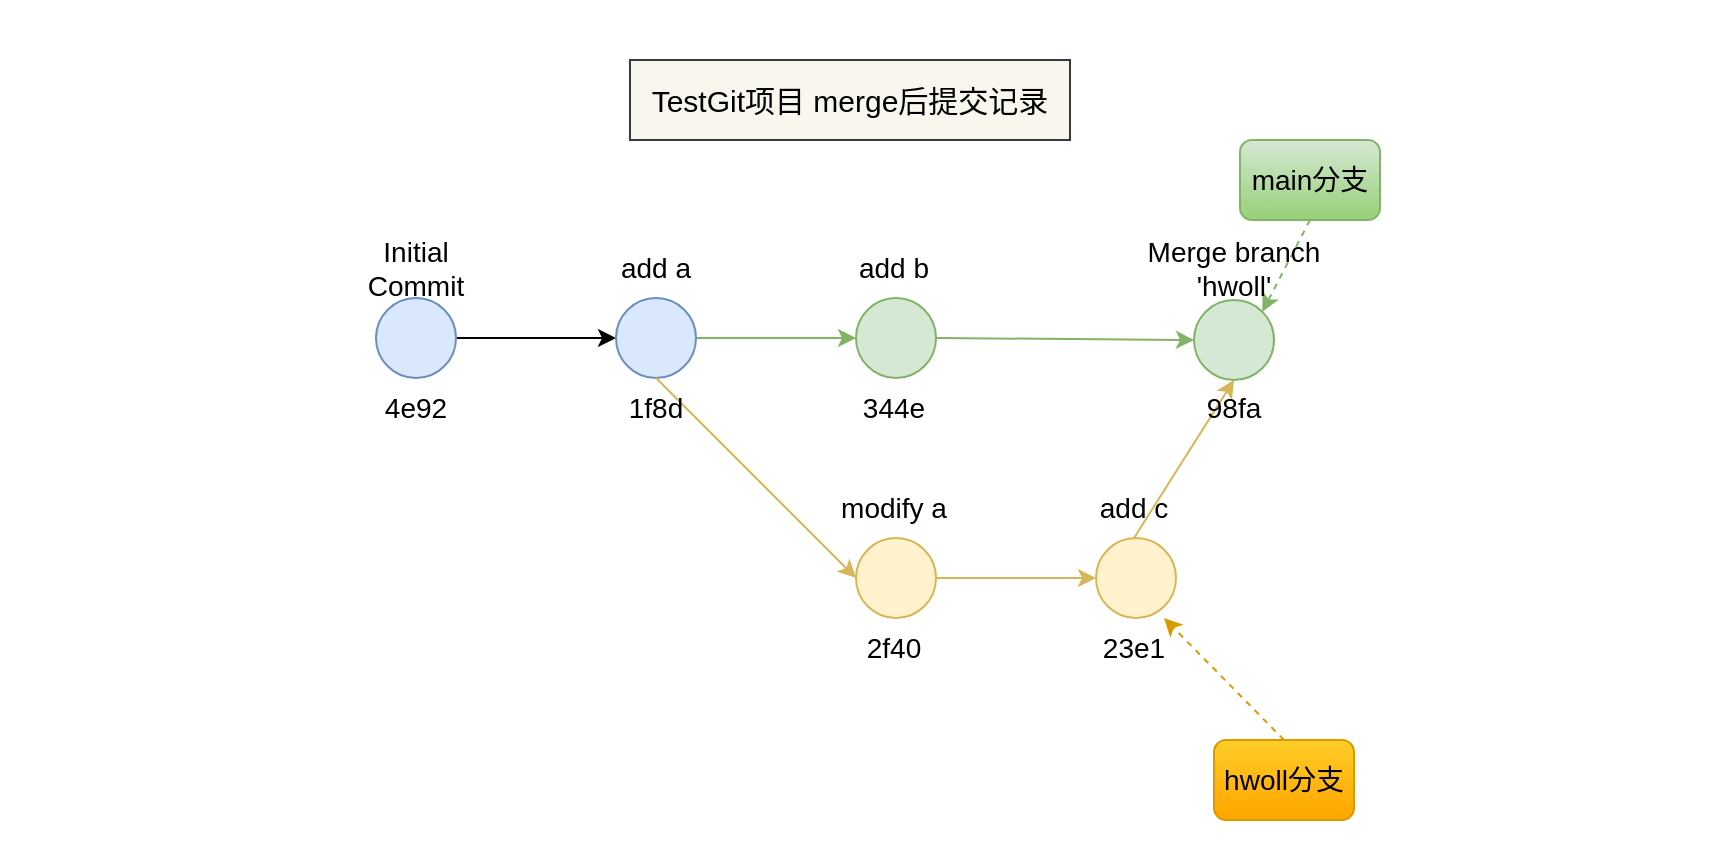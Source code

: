 <mxfile>
    <diagram id="bHTJLvPFvvXJfZR5n1sB" name="Page-1">
        <mxGraphModel dx="635" dy="873" grid="0" gridSize="10" guides="1" tooltips="1" connect="1" arrows="1" fold="1" page="0" pageScale="1" pageWidth="850" pageHeight="1100" background="#ffffff" math="0" shadow="0">
            <root>
                <mxCell id="0"/>
                <mxCell id="1" parent="0"/>
                <mxCell id="11" style="edgeStyle=none;html=1;exitX=1;exitY=0.5;exitDx=0;exitDy=0;entryX=0;entryY=0.5;entryDx=0;entryDy=0;fontSize=14;" parent="1" source="2" target="5" edge="1">
                    <mxGeometry relative="1" as="geometry"/>
                </mxCell>
                <mxCell id="2" value="" style="ellipse;whiteSpace=wrap;html=1;aspect=fixed;fillColor=#dae8fc;strokeColor=#6c8ebf;fontSize=14;" parent="1" vertex="1">
                    <mxGeometry x="188" y="-1" width="40" height="40" as="geometry"/>
                </mxCell>
                <mxCell id="3" value="Initial Commit" style="text;html=1;strokeColor=none;fillColor=none;align=center;verticalAlign=middle;whiteSpace=wrap;rounded=0;fontSize=14;" parent="1" vertex="1">
                    <mxGeometry x="168" y="-31" width="80" height="30" as="geometry"/>
                </mxCell>
                <mxCell id="4" value="4e92" style="text;html=1;strokeColor=none;fillColor=none;align=center;verticalAlign=middle;whiteSpace=wrap;rounded=0;fontSize=14;" parent="1" vertex="1">
                    <mxGeometry x="178" y="39" width="60" height="30" as="geometry"/>
                </mxCell>
                <mxCell id="12" style="edgeStyle=none;html=1;exitX=1;exitY=0.5;exitDx=0;exitDy=0;entryX=0;entryY=0.5;entryDx=0;entryDy=0;fontSize=14;fillColor=#d5e8d4;strokeColor=#82b366;" parent="1" source="5" target="8" edge="1">
                    <mxGeometry relative="1" as="geometry"/>
                </mxCell>
                <mxCell id="5" value="" style="ellipse;whiteSpace=wrap;html=1;aspect=fixed;fillColor=#dae8fc;strokeColor=#6c8ebf;fontSize=14;" parent="1" vertex="1">
                    <mxGeometry x="308" y="-1" width="40" height="40" as="geometry"/>
                </mxCell>
                <mxCell id="6" value="add a" style="text;html=1;strokeColor=none;fillColor=none;align=center;verticalAlign=middle;whiteSpace=wrap;rounded=0;fontSize=14;" parent="1" vertex="1">
                    <mxGeometry x="288" y="-31" width="80" height="30" as="geometry"/>
                </mxCell>
                <mxCell id="24" style="edgeStyle=none;html=1;exitX=0.5;exitY=0;exitDx=0;exitDy=0;entryX=0;entryY=0.5;entryDx=0;entryDy=0;fontSize=14;fillColor=#fff2cc;strokeColor=#d6b656;" parent="1" source="7" target="17" edge="1">
                    <mxGeometry relative="1" as="geometry"/>
                </mxCell>
                <mxCell id="7" value="1f8d" style="text;html=1;strokeColor=none;fillColor=none;align=center;verticalAlign=middle;whiteSpace=wrap;rounded=0;fontSize=14;" parent="1" vertex="1">
                    <mxGeometry x="298" y="39" width="60" height="30" as="geometry"/>
                </mxCell>
                <mxCell id="77" style="edgeStyle=none;html=1;exitX=1;exitY=0.5;exitDx=0;exitDy=0;entryX=0;entryY=0.5;entryDx=0;entryDy=0;fillColor=#d5e8d4;strokeColor=#82b366;" edge="1" parent="1" source="8" target="76">
                    <mxGeometry relative="1" as="geometry"/>
                </mxCell>
                <mxCell id="8" value="" style="ellipse;whiteSpace=wrap;html=1;aspect=fixed;fillColor=#d5e8d4;strokeColor=#82b366;fontSize=14;" parent="1" vertex="1">
                    <mxGeometry x="428" y="-1" width="40" height="40" as="geometry"/>
                </mxCell>
                <mxCell id="9" value="add b" style="text;html=1;strokeColor=none;fillColor=none;align=center;verticalAlign=middle;whiteSpace=wrap;rounded=0;fontSize=14;" parent="1" vertex="1">
                    <mxGeometry x="407" y="-31" width="80" height="30" as="geometry"/>
                </mxCell>
                <mxCell id="10" value="344e" style="text;html=1;strokeColor=none;fillColor=none;align=center;verticalAlign=middle;whiteSpace=wrap;rounded=0;fontSize=14;" parent="1" vertex="1">
                    <mxGeometry x="417" y="39" width="60" height="30" as="geometry"/>
                </mxCell>
                <mxCell id="23" style="edgeStyle=none;html=1;exitX=1;exitY=0.5;exitDx=0;exitDy=0;entryX=0;entryY=0.5;entryDx=0;entryDy=0;fontSize=14;fillColor=#fff2cc;strokeColor=#d6b656;" parent="1" source="17" target="20" edge="1">
                    <mxGeometry relative="1" as="geometry"/>
                </mxCell>
                <mxCell id="17" value="" style="ellipse;whiteSpace=wrap;html=1;aspect=fixed;fillColor=#fff2cc;strokeColor=#d6b656;fontSize=14;" parent="1" vertex="1">
                    <mxGeometry x="428" y="119" width="40" height="40" as="geometry"/>
                </mxCell>
                <mxCell id="18" value="modify a" style="text;html=1;strokeColor=none;fillColor=none;align=center;verticalAlign=middle;whiteSpace=wrap;rounded=0;fontSize=14;" parent="1" vertex="1">
                    <mxGeometry x="407" y="89" width="80" height="30" as="geometry"/>
                </mxCell>
                <mxCell id="19" value="2f40" style="text;html=1;strokeColor=none;fillColor=none;align=center;verticalAlign=middle;whiteSpace=wrap;rounded=0;fontSize=14;" parent="1" vertex="1">
                    <mxGeometry x="417" y="159" width="60" height="30" as="geometry"/>
                </mxCell>
                <mxCell id="20" value="" style="ellipse;whiteSpace=wrap;html=1;aspect=fixed;fillColor=#fff2cc;strokeColor=#d6b656;fontSize=14;" parent="1" vertex="1">
                    <mxGeometry x="548" y="119" width="40" height="40" as="geometry"/>
                </mxCell>
                <mxCell id="78" style="edgeStyle=none;html=1;exitX=0.5;exitY=1;exitDx=0;exitDy=0;entryX=0.5;entryY=1;entryDx=0;entryDy=0;fillColor=#fff2cc;strokeColor=#d6b656;" edge="1" parent="1" source="21" target="76">
                    <mxGeometry relative="1" as="geometry"/>
                </mxCell>
                <mxCell id="21" value="add c" style="text;html=1;strokeColor=none;fillColor=none;align=center;verticalAlign=middle;whiteSpace=wrap;rounded=0;fontSize=14;" parent="1" vertex="1">
                    <mxGeometry x="527" y="89" width="80" height="30" as="geometry"/>
                </mxCell>
                <mxCell id="22" value="23e1" style="text;html=1;strokeColor=none;fillColor=none;align=center;verticalAlign=middle;whiteSpace=wrap;rounded=0;fontSize=14;" parent="1" vertex="1">
                    <mxGeometry x="537" y="159" width="60" height="30" as="geometry"/>
                </mxCell>
                <mxCell id="27" style="edgeStyle=none;html=1;exitX=0.5;exitY=1;exitDx=0;exitDy=0;entryX=1;entryY=0;entryDx=0;entryDy=0;fontSize=14;fillColor=#d5e8d4;gradientColor=#97d077;strokeColor=#82b366;dashed=1;" parent="1" source="25" target="76" edge="1">
                    <mxGeometry relative="1" as="geometry"/>
                </mxCell>
                <mxCell id="25" value="main分支" style="rounded=1;whiteSpace=wrap;html=1;fontSize=14;fillColor=#d5e8d4;gradientColor=#97d077;strokeColor=#82b366;" parent="1" vertex="1">
                    <mxGeometry x="620" y="-80" width="70" height="40" as="geometry"/>
                </mxCell>
                <mxCell id="28" style="edgeStyle=none;html=1;exitX=0.5;exitY=0;exitDx=0;exitDy=0;entryX=0.75;entryY=0;entryDx=0;entryDy=0;fontSize=14;fillColor=#ffcd28;gradientColor=#ffa500;strokeColor=#d79b00;dashed=1;" parent="1" source="26" target="22" edge="1">
                    <mxGeometry relative="1" as="geometry"/>
                </mxCell>
                <mxCell id="26" value="hwoll分支" style="rounded=1;whiteSpace=wrap;html=1;fontSize=14;fillColor=#ffcd28;gradientColor=#ffa500;strokeColor=#d79b00;" parent="1" vertex="1">
                    <mxGeometry x="607" y="220" width="70" height="40" as="geometry"/>
                </mxCell>
                <mxCell id="29" value="TestGit项目 merge后提交记录" style="rounded=0;whiteSpace=wrap;html=1;fontSize=15;fillColor=#f9f7ed;strokeColor=#36393d;" parent="1" vertex="1">
                    <mxGeometry x="315" y="-120" width="220" height="40" as="geometry"/>
                </mxCell>
                <mxCell id="30" value="" style="endArrow=none;html=1;dashed=1;fontSize=14;strokeColor=none;" parent="1" edge="1">
                    <mxGeometry width="50" height="50" relative="1" as="geometry">
                        <mxPoint x="20" y="280" as="sourcePoint"/>
                        <mxPoint x="860" y="280" as="targetPoint"/>
                    </mxGeometry>
                </mxCell>
                <mxCell id="32" value="" style="endArrow=none;html=1;dashed=1;fontSize=14;strokeColor=none;" parent="1" edge="1">
                    <mxGeometry width="50" height="50" relative="1" as="geometry">
                        <mxPoint y="-150" as="sourcePoint"/>
                        <mxPoint x="840" y="-150" as="targetPoint"/>
                    </mxGeometry>
                </mxCell>
                <mxCell id="76" value="" style="ellipse;whiteSpace=wrap;html=1;aspect=fixed;fillColor=#d5e8d4;strokeColor=#82b366;fontSize=14;" vertex="1" parent="1">
                    <mxGeometry x="597" width="40" height="40" as="geometry"/>
                </mxCell>
                <mxCell id="79" value="98fa" style="text;html=1;strokeColor=none;fillColor=none;align=center;verticalAlign=middle;whiteSpace=wrap;rounded=0;fontSize=14;" vertex="1" parent="1">
                    <mxGeometry x="587" y="39" width="60" height="30" as="geometry"/>
                </mxCell>
                <mxCell id="80" value="Merge branch 'hwoll'" style="text;html=1;strokeColor=none;fillColor=none;align=center;verticalAlign=middle;whiteSpace=wrap;rounded=0;fontSize=14;" vertex="1" parent="1">
                    <mxGeometry x="561" y="-31" width="112" height="30" as="geometry"/>
                </mxCell>
            </root>
        </mxGraphModel>
    </diagram>
</mxfile>
